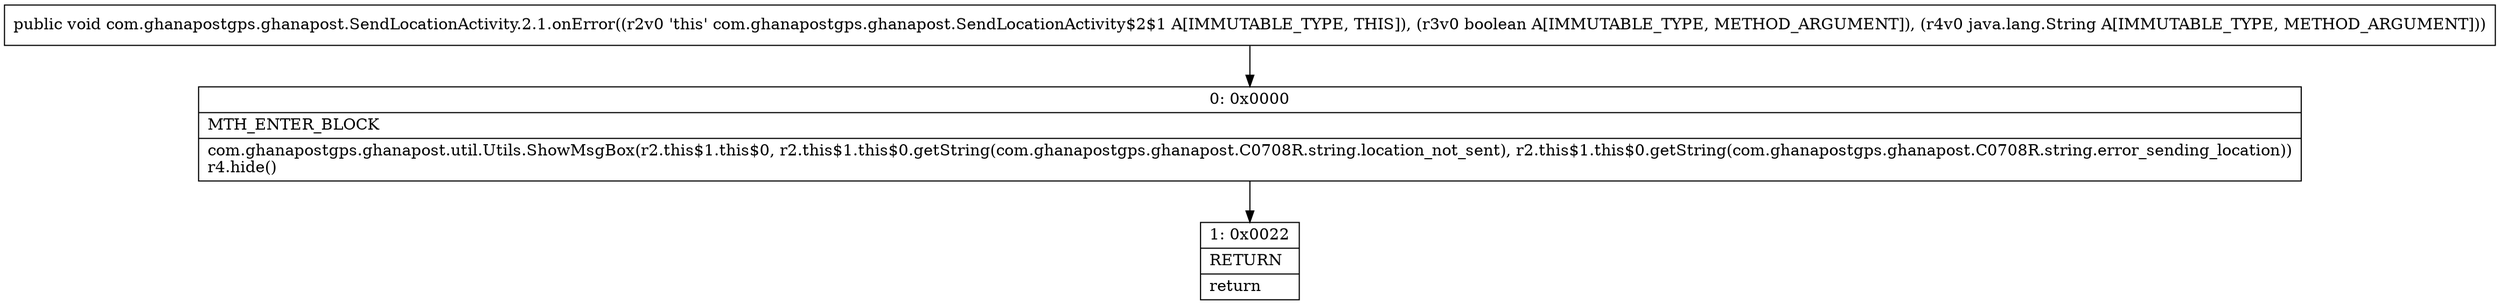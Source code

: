 digraph "CFG forcom.ghanapostgps.ghanapost.SendLocationActivity.2.1.onError(ZLjava\/lang\/String;)V" {
Node_0 [shape=record,label="{0\:\ 0x0000|MTH_ENTER_BLOCK\l|com.ghanapostgps.ghanapost.util.Utils.ShowMsgBox(r2.this$1.this$0, r2.this$1.this$0.getString(com.ghanapostgps.ghanapost.C0708R.string.location_not_sent), r2.this$1.this$0.getString(com.ghanapostgps.ghanapost.C0708R.string.error_sending_location))\lr4.hide()\l}"];
Node_1 [shape=record,label="{1\:\ 0x0022|RETURN\l|return\l}"];
MethodNode[shape=record,label="{public void com.ghanapostgps.ghanapost.SendLocationActivity.2.1.onError((r2v0 'this' com.ghanapostgps.ghanapost.SendLocationActivity$2$1 A[IMMUTABLE_TYPE, THIS]), (r3v0 boolean A[IMMUTABLE_TYPE, METHOD_ARGUMENT]), (r4v0 java.lang.String A[IMMUTABLE_TYPE, METHOD_ARGUMENT])) }"];
MethodNode -> Node_0;
Node_0 -> Node_1;
}

